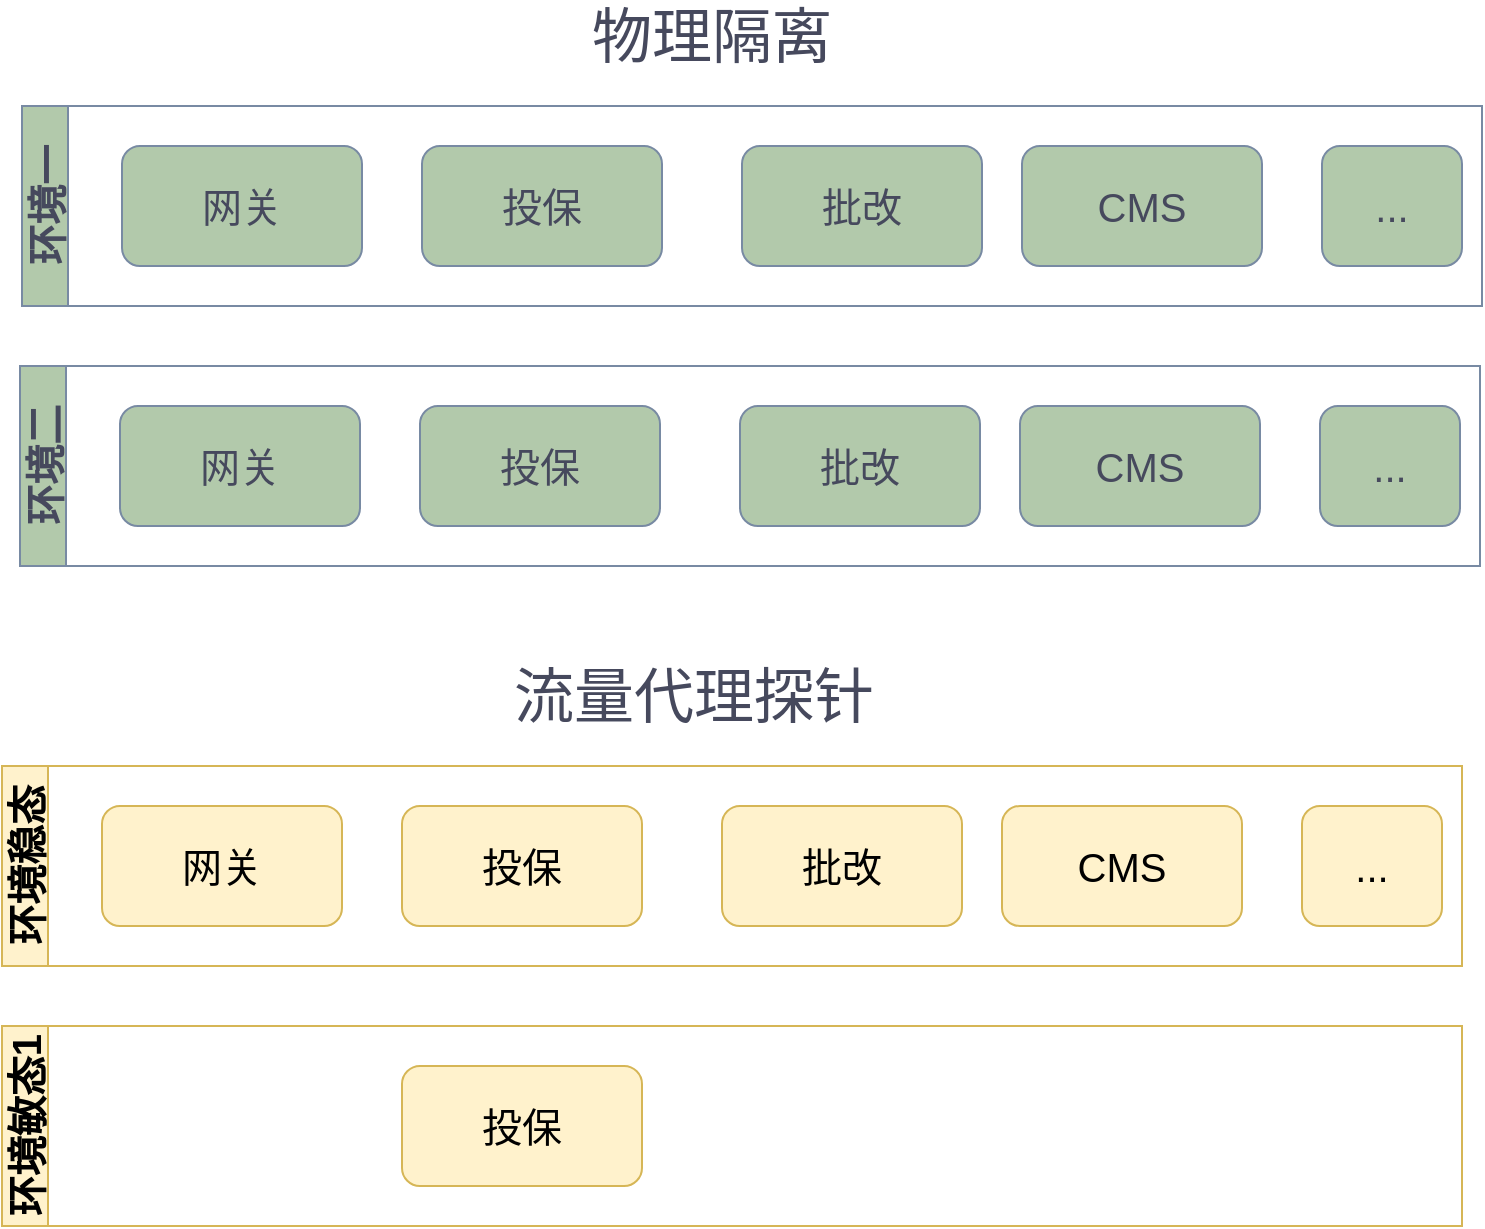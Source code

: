 <mxfile version="24.2.2" type="github">
  <diagram name="第 1 页" id="7DeAwXepQiTZZk-V4utp">
    <mxGraphModel dx="1434" dy="841" grid="1" gridSize="10" guides="1" tooltips="1" connect="1" arrows="1" fold="1" page="1" pageScale="1" pageWidth="827" pageHeight="1169" math="0" shadow="0">
      <root>
        <mxCell id="0" />
        <mxCell id="1" parent="0" />
        <mxCell id="GSFXjEDuzY1Gm6PCdfIp-3" value="&lt;font style=&quot;font-size: 20px;&quot;&gt;环境一&lt;/font&gt;" style="swimlane;horizontal=0;whiteSpace=wrap;html=1;strokeColor=#788AA3;fontColor=#46495D;fillColor=#B2C9AB;" vertex="1" parent="1">
          <mxGeometry x="50" y="240" width="730" height="100" as="geometry" />
        </mxCell>
        <mxCell id="GSFXjEDuzY1Gm6PCdfIp-4" value="&lt;font style=&quot;font-size: 20px;&quot;&gt;网关&lt;/font&gt;" style="rounded=1;whiteSpace=wrap;html=1;strokeColor=#788AA3;fontColor=#46495D;fillColor=#B2C9AB;" vertex="1" parent="GSFXjEDuzY1Gm6PCdfIp-3">
          <mxGeometry x="50" y="20" width="120" height="60" as="geometry" />
        </mxCell>
        <mxCell id="GSFXjEDuzY1Gm6PCdfIp-5" value="&lt;span style=&quot;font-size: 20px;&quot;&gt;投保&lt;/span&gt;" style="rounded=1;whiteSpace=wrap;html=1;strokeColor=#788AA3;fontColor=#46495D;fillColor=#B2C9AB;" vertex="1" parent="GSFXjEDuzY1Gm6PCdfIp-3">
          <mxGeometry x="200" y="20" width="120" height="60" as="geometry" />
        </mxCell>
        <mxCell id="GSFXjEDuzY1Gm6PCdfIp-6" value="&lt;span style=&quot;font-size: 20px;&quot;&gt;批改&lt;/span&gt;" style="rounded=1;whiteSpace=wrap;html=1;strokeColor=#788AA3;fontColor=#46495D;fillColor=#B2C9AB;" vertex="1" parent="GSFXjEDuzY1Gm6PCdfIp-3">
          <mxGeometry x="360" y="20" width="120" height="60" as="geometry" />
        </mxCell>
        <mxCell id="GSFXjEDuzY1Gm6PCdfIp-7" value="&lt;span style=&quot;font-size: 20px;&quot;&gt;CMS&lt;/span&gt;" style="rounded=1;whiteSpace=wrap;html=1;strokeColor=#788AA3;fontColor=#46495D;fillColor=#B2C9AB;" vertex="1" parent="GSFXjEDuzY1Gm6PCdfIp-3">
          <mxGeometry x="500" y="20" width="120" height="60" as="geometry" />
        </mxCell>
        <mxCell id="GSFXjEDuzY1Gm6PCdfIp-8" value="&lt;span style=&quot;font-size: 20px;&quot;&gt;...&lt;/span&gt;" style="rounded=1;whiteSpace=wrap;html=1;strokeColor=#788AA3;fontColor=#46495D;fillColor=#B2C9AB;" vertex="1" parent="GSFXjEDuzY1Gm6PCdfIp-3">
          <mxGeometry x="650" y="20" width="70" height="60" as="geometry" />
        </mxCell>
        <mxCell id="GSFXjEDuzY1Gm6PCdfIp-9" value="&lt;font style=&quot;font-size: 20px;&quot;&gt;环境二&lt;/font&gt;" style="swimlane;horizontal=0;whiteSpace=wrap;html=1;strokeColor=#788AA3;fontColor=#46495D;fillColor=#B2C9AB;" vertex="1" parent="1">
          <mxGeometry x="49" y="370" width="730" height="100" as="geometry" />
        </mxCell>
        <mxCell id="GSFXjEDuzY1Gm6PCdfIp-10" value="&lt;font style=&quot;font-size: 20px;&quot;&gt;网关&lt;/font&gt;" style="rounded=1;whiteSpace=wrap;html=1;strokeColor=#788AA3;fontColor=#46495D;fillColor=#B2C9AB;" vertex="1" parent="GSFXjEDuzY1Gm6PCdfIp-9">
          <mxGeometry x="50" y="20" width="120" height="60" as="geometry" />
        </mxCell>
        <mxCell id="GSFXjEDuzY1Gm6PCdfIp-11" value="&lt;span style=&quot;font-size: 20px;&quot;&gt;投保&lt;/span&gt;" style="rounded=1;whiteSpace=wrap;html=1;strokeColor=#788AA3;fontColor=#46495D;fillColor=#B2C9AB;" vertex="1" parent="GSFXjEDuzY1Gm6PCdfIp-9">
          <mxGeometry x="200" y="20" width="120" height="60" as="geometry" />
        </mxCell>
        <mxCell id="GSFXjEDuzY1Gm6PCdfIp-12" value="&lt;span style=&quot;font-size: 20px;&quot;&gt;批改&lt;/span&gt;" style="rounded=1;whiteSpace=wrap;html=1;strokeColor=#788AA3;fontColor=#46495D;fillColor=#B2C9AB;" vertex="1" parent="GSFXjEDuzY1Gm6PCdfIp-9">
          <mxGeometry x="360" y="20" width="120" height="60" as="geometry" />
        </mxCell>
        <mxCell id="GSFXjEDuzY1Gm6PCdfIp-13" value="&lt;span style=&quot;font-size: 20px;&quot;&gt;CMS&lt;/span&gt;" style="rounded=1;whiteSpace=wrap;html=1;strokeColor=#788AA3;fontColor=#46495D;fillColor=#B2C9AB;" vertex="1" parent="GSFXjEDuzY1Gm6PCdfIp-9">
          <mxGeometry x="500" y="20" width="120" height="60" as="geometry" />
        </mxCell>
        <mxCell id="GSFXjEDuzY1Gm6PCdfIp-14" value="&lt;span style=&quot;font-size: 20px;&quot;&gt;...&lt;/span&gt;" style="rounded=1;whiteSpace=wrap;html=1;strokeColor=#788AA3;fontColor=#46495D;fillColor=#B2C9AB;" vertex="1" parent="GSFXjEDuzY1Gm6PCdfIp-9">
          <mxGeometry x="650" y="20" width="70" height="60" as="geometry" />
        </mxCell>
        <mxCell id="GSFXjEDuzY1Gm6PCdfIp-15" value="&lt;font style=&quot;font-size: 20px;&quot;&gt;环境敏态1&lt;/font&gt;" style="swimlane;horizontal=0;whiteSpace=wrap;html=1;strokeColor=#d6b656;fillColor=#fff2cc;" vertex="1" parent="1">
          <mxGeometry x="40" y="700" width="730" height="100" as="geometry" />
        </mxCell>
        <mxCell id="GSFXjEDuzY1Gm6PCdfIp-17" value="&lt;span style=&quot;font-size: 20px;&quot;&gt;投保&lt;/span&gt;" style="rounded=1;whiteSpace=wrap;html=1;strokeColor=#d6b656;fillColor=#fff2cc;" vertex="1" parent="GSFXjEDuzY1Gm6PCdfIp-15">
          <mxGeometry x="200" y="20" width="120" height="60" as="geometry" />
        </mxCell>
        <mxCell id="GSFXjEDuzY1Gm6PCdfIp-21" value="&lt;font style=&quot;font-size: 20px;&quot;&gt;环境稳态&lt;/font&gt;" style="swimlane;horizontal=0;whiteSpace=wrap;html=1;strokeColor=#d6b656;fillColor=#fff2cc;" vertex="1" parent="1">
          <mxGeometry x="40" y="570" width="730" height="100" as="geometry" />
        </mxCell>
        <mxCell id="GSFXjEDuzY1Gm6PCdfIp-22" value="&lt;font style=&quot;font-size: 20px;&quot;&gt;网关&lt;/font&gt;" style="rounded=1;whiteSpace=wrap;html=1;strokeColor=#d6b656;fillColor=#fff2cc;" vertex="1" parent="GSFXjEDuzY1Gm6PCdfIp-21">
          <mxGeometry x="50" y="20" width="120" height="60" as="geometry" />
        </mxCell>
        <mxCell id="GSFXjEDuzY1Gm6PCdfIp-23" value="&lt;span style=&quot;font-size: 20px;&quot;&gt;投保&lt;/span&gt;" style="rounded=1;whiteSpace=wrap;html=1;strokeColor=#d6b656;fillColor=#fff2cc;" vertex="1" parent="GSFXjEDuzY1Gm6PCdfIp-21">
          <mxGeometry x="200" y="20" width="120" height="60" as="geometry" />
        </mxCell>
        <mxCell id="GSFXjEDuzY1Gm6PCdfIp-24" value="&lt;span style=&quot;font-size: 20px;&quot;&gt;批改&lt;/span&gt;" style="rounded=1;whiteSpace=wrap;html=1;strokeColor=#d6b656;fillColor=#fff2cc;" vertex="1" parent="GSFXjEDuzY1Gm6PCdfIp-21">
          <mxGeometry x="360" y="20" width="120" height="60" as="geometry" />
        </mxCell>
        <mxCell id="GSFXjEDuzY1Gm6PCdfIp-25" value="&lt;span style=&quot;font-size: 20px;&quot;&gt;CMS&lt;/span&gt;" style="rounded=1;whiteSpace=wrap;html=1;strokeColor=#d6b656;fillColor=#fff2cc;" vertex="1" parent="GSFXjEDuzY1Gm6PCdfIp-21">
          <mxGeometry x="500" y="20" width="120" height="60" as="geometry" />
        </mxCell>
        <mxCell id="GSFXjEDuzY1Gm6PCdfIp-26" value="&lt;span style=&quot;font-size: 20px;&quot;&gt;...&lt;/span&gt;" style="rounded=1;whiteSpace=wrap;html=1;strokeColor=#d6b656;fillColor=#fff2cc;" vertex="1" parent="GSFXjEDuzY1Gm6PCdfIp-21">
          <mxGeometry x="650" y="20" width="70" height="60" as="geometry" />
        </mxCell>
        <mxCell id="GSFXjEDuzY1Gm6PCdfIp-27" value="&lt;font style=&quot;font-size: 30px;&quot;&gt;物理隔离&lt;/font&gt;" style="text;html=1;align=center;verticalAlign=middle;whiteSpace=wrap;rounded=0;fontColor=#46495D;" vertex="1" parent="1">
          <mxGeometry x="280" y="190" width="230" height="30" as="geometry" />
        </mxCell>
        <mxCell id="GSFXjEDuzY1Gm6PCdfIp-28" value="&lt;font style=&quot;font-size: 30px;&quot;&gt;流量代理探针&lt;/font&gt;" style="text;html=1;align=center;verticalAlign=middle;whiteSpace=wrap;rounded=0;fontColor=#46495D;" vertex="1" parent="1">
          <mxGeometry x="271" y="520" width="230" height="30" as="geometry" />
        </mxCell>
      </root>
    </mxGraphModel>
  </diagram>
</mxfile>
